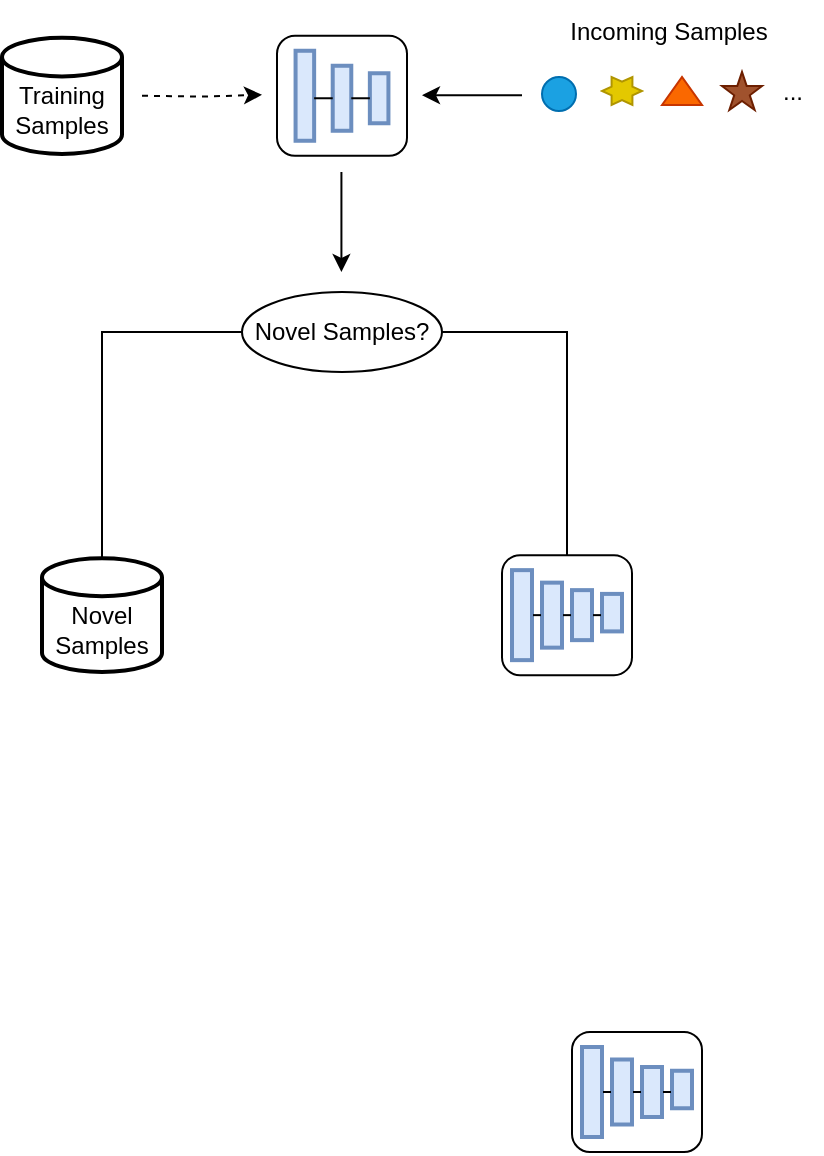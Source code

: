 <mxfile version="24.2.5" type="github">
  <diagram name="Page-1" id="2YBvvXClWsGukQMizWep">
    <mxGraphModel dx="600" dy="303" grid="1" gridSize="10" guides="1" tooltips="1" connect="1" arrows="1" fold="1" page="1" pageScale="1" pageWidth="850" pageHeight="1100" math="0" shadow="0">
      <root>
        <mxCell id="0" />
        <mxCell id="1" parent="0" />
        <mxCell id="O35hqQ3dhwwcrDAdRLHy-16" value="" style="group;rotation=90;" vertex="1" connectable="0" parent="1">
          <mxGeometry x="267.5" y="71.88" width="65" height="60" as="geometry" />
        </mxCell>
        <mxCell id="O35hqQ3dhwwcrDAdRLHy-17" value="" style="rounded=1;whiteSpace=wrap;html=1;movable=1;resizable=1;rotatable=1;deletable=1;editable=1;locked=0;connectable=1;" vertex="1" parent="O35hqQ3dhwwcrDAdRLHy-16">
          <mxGeometry width="65" height="60" as="geometry" />
        </mxCell>
        <mxCell id="O35hqQ3dhwwcrDAdRLHy-18" value="" style="html=1;points=[[0,0,0,0,5],[0,1,0,0,-5],[1,0,0,0,5],[1,1,0,0,-5]];perimeter=orthogonalPerimeter;outlineConnect=0;targetShapes=umlLifeline;portConstraint=eastwest;newEdgeStyle={&quot;curved&quot;:0,&quot;rounded&quot;:0};fillColor=#dae8fc;strokeColor=#6c8ebf;strokeWidth=2;" vertex="1" parent="O35hqQ3dhwwcrDAdRLHy-16">
          <mxGeometry x="9.286" y="7.5" width="9.286" height="45" as="geometry" />
        </mxCell>
        <mxCell id="O35hqQ3dhwwcrDAdRLHy-19" value="" style="html=1;points=[[0,0,0,0,5],[0,1,0,0,-5],[1,0,0,0,5],[1,1,0,0,-5]];perimeter=orthogonalPerimeter;outlineConnect=0;targetShapes=umlLifeline;portConstraint=eastwest;newEdgeStyle={&quot;curved&quot;:0,&quot;rounded&quot;:0};fillColor=#dae8fc;strokeColor=#6c8ebf;strokeWidth=2;" vertex="1" parent="O35hqQ3dhwwcrDAdRLHy-16">
          <mxGeometry x="27.857" y="15" width="9.286" height="32.5" as="geometry" />
        </mxCell>
        <mxCell id="O35hqQ3dhwwcrDAdRLHy-20" value="" style="html=1;points=[[0,0,0,0,5],[0,1,0,0,-5],[1,0,0,0,5],[1,1,0,0,-5]];perimeter=orthogonalPerimeter;outlineConnect=0;targetShapes=umlLifeline;portConstraint=eastwest;newEdgeStyle={&quot;curved&quot;:0,&quot;rounded&quot;:0};fillColor=#dae8fc;strokeColor=#6c8ebf;strokeWidth=2;" vertex="1" parent="O35hqQ3dhwwcrDAdRLHy-16">
          <mxGeometry x="46.429" y="18.75" width="9.286" height="25" as="geometry" />
        </mxCell>
        <mxCell id="O35hqQ3dhwwcrDAdRLHy-21" value="" style="line;strokeWidth=1;rotatable=0;dashed=0;labelPosition=right;align=left;verticalAlign=middle;spacingTop=0;spacingLeft=6;points=[];portConstraint=eastwest;" vertex="1" parent="O35hqQ3dhwwcrDAdRLHy-16">
          <mxGeometry x="18.571" y="26.25" width="9.286" height="10" as="geometry" />
        </mxCell>
        <mxCell id="O35hqQ3dhwwcrDAdRLHy-22" value="" style="line;strokeWidth=1;rotatable=0;dashed=0;labelPosition=right;align=left;verticalAlign=middle;spacingTop=0;spacingLeft=6;points=[];portConstraint=eastwest;" vertex="1" parent="O35hqQ3dhwwcrDAdRLHy-16">
          <mxGeometry x="37.143" y="26.25" width="9.286" height="10" as="geometry" />
        </mxCell>
        <mxCell id="O35hqQ3dhwwcrDAdRLHy-62" value="&lt;div&gt;&lt;br&gt;&lt;/div&gt;Novel Samples" style="strokeWidth=2;html=1;shape=mxgraph.flowchart.database;whiteSpace=wrap;" vertex="1" parent="1">
          <mxGeometry x="150" y="333.13" width="60" height="56.87" as="geometry" />
        </mxCell>
        <mxCell id="O35hqQ3dhwwcrDAdRLHy-78" style="edgeStyle=orthogonalEdgeStyle;rounded=0;orthogonalLoop=1;jettySize=auto;html=1;dashed=1;targetPerimeterSpacing=0;" edge="1" parent="1">
          <mxGeometry relative="1" as="geometry">
            <mxPoint x="260" y="101.415" as="targetPoint" />
            <mxPoint x="200" y="101.85" as="sourcePoint" />
          </mxGeometry>
        </mxCell>
        <mxCell id="O35hqQ3dhwwcrDAdRLHy-71" value="&lt;div&gt;&lt;br&gt;&lt;/div&gt;Training Samples&lt;div&gt;&lt;/div&gt;&lt;div&gt;&lt;/div&gt;" style="strokeWidth=2;html=1;shape=mxgraph.flowchart.database;whiteSpace=wrap;" vertex="1" parent="1">
          <mxGeometry x="130" y="72.82" width="60" height="58.12" as="geometry" />
        </mxCell>
        <mxCell id="O35hqQ3dhwwcrDAdRLHy-72" value="" style="group" vertex="1" connectable="0" parent="1">
          <mxGeometry x="400" y="90" width="110" height="19.5" as="geometry" />
        </mxCell>
        <mxCell id="O35hqQ3dhwwcrDAdRLHy-63" value="" style="verticalLabelPosition=bottom;verticalAlign=top;html=1;shape=mxgraph.basic.6_point_star;aspect=fixed;fillColor=#e3c800;fontColor=#000000;strokeColor=#B09500;" vertex="1" parent="O35hqQ3dhwwcrDAdRLHy-72">
          <mxGeometry x="30" y="2.5" width="20" height="14" as="geometry" />
        </mxCell>
        <mxCell id="O35hqQ3dhwwcrDAdRLHy-66" value="" style="verticalLabelPosition=bottom;verticalAlign=top;html=1;shape=mxgraph.basic.star;aspect=fixed;fillColor=#a0522d;fontColor=#ffffff;strokeColor=#6D1F00;" vertex="1" parent="O35hqQ3dhwwcrDAdRLHy-72">
          <mxGeometry x="90" width="20" height="19" as="geometry" />
        </mxCell>
        <mxCell id="O35hqQ3dhwwcrDAdRLHy-67" value="" style="verticalLabelPosition=bottom;verticalAlign=top;html=1;shape=mxgraph.basic.acute_triangle;dx=0.5;aspect=fixed;fillColor=#fa6800;fontColor=#000000;strokeColor=#C73500;" vertex="1" parent="O35hqQ3dhwwcrDAdRLHy-72">
          <mxGeometry x="60" y="2.5" width="20" height="14" as="geometry" />
        </mxCell>
        <mxCell id="O35hqQ3dhwwcrDAdRLHy-70" value="" style="strokeWidth=1;html=1;shape=mxgraph.flowchart.start_2;whiteSpace=wrap;aspect=fixed;fillColor=#1ba1e2;strokeColor=#006EAF;fontColor=#ffffff;" vertex="1" parent="O35hqQ3dhwwcrDAdRLHy-72">
          <mxGeometry y="2.5" width="17" height="17" as="geometry" />
        </mxCell>
        <mxCell id="O35hqQ3dhwwcrDAdRLHy-76" value="Incoming Samples" style="text;html=1;align=center;verticalAlign=middle;resizable=0;points=[];autosize=1;strokeColor=none;fillColor=none;" vertex="1" parent="1">
          <mxGeometry x="402.5" y="54.75" width="120" height="30" as="geometry" />
        </mxCell>
        <mxCell id="O35hqQ3dhwwcrDAdRLHy-77" value="..." style="text;html=1;align=center;verticalAlign=middle;resizable=0;points=[];autosize=1;strokeColor=none;fillColor=none;" vertex="1" parent="1">
          <mxGeometry x="510" y="84.75" width="30" height="30" as="geometry" />
        </mxCell>
        <mxCell id="O35hqQ3dhwwcrDAdRLHy-82" value="" style="endArrow=classic;html=1;rounded=0;" edge="1" parent="1">
          <mxGeometry width="50" height="50" relative="1" as="geometry">
            <mxPoint x="390" y="101.59" as="sourcePoint" />
            <mxPoint x="340" y="101.59" as="targetPoint" />
          </mxGeometry>
        </mxCell>
        <mxCell id="O35hqQ3dhwwcrDAdRLHy-83" value="" style="endArrow=classic;html=1;rounded=0;" edge="1" parent="1">
          <mxGeometry width="50" height="50" relative="1" as="geometry">
            <mxPoint x="299.71" y="140" as="sourcePoint" />
            <mxPoint x="299.71" y="190" as="targetPoint" />
          </mxGeometry>
        </mxCell>
        <mxCell id="O35hqQ3dhwwcrDAdRLHy-116" style="edgeStyle=orthogonalEdgeStyle;rounded=0;orthogonalLoop=1;jettySize=auto;html=1;startArrow=none;endArrow=none;segment=10;sourcePerimeterSpacing=0;targetPerimeterSpacing=0;entryX=0.5;entryY=0;entryDx=0;entryDy=0;" edge="1" parent="1" source="O35hqQ3dhwwcrDAdRLHy-84" target="O35hqQ3dhwwcrDAdRLHy-108">
          <mxGeometry relative="1" as="geometry" />
        </mxCell>
        <mxCell id="O35hqQ3dhwwcrDAdRLHy-84" value="Novel Samples?" style="ellipse;whiteSpace=wrap;html=1;align=center;newEdgeStyle={&quot;edgeStyle&quot;:&quot;entityRelationEdgeStyle&quot;,&quot;startArrow&quot;:&quot;none&quot;,&quot;endArrow&quot;:&quot;none&quot;,&quot;segment&quot;:10,&quot;curved&quot;:1,&quot;sourcePerimeterSpacing&quot;:0,&quot;targetPerimeterSpacing&quot;:0};treeFolding=1;treeMoving=1;" vertex="1" parent="1">
          <mxGeometry x="250" y="200" width="100" height="40" as="geometry" />
        </mxCell>
        <mxCell id="O35hqQ3dhwwcrDAdRLHy-87" style="edgeStyle=orthogonalEdgeStyle;rounded=0;orthogonalLoop=1;jettySize=auto;html=1;startArrow=none;endArrow=none;segment=10;sourcePerimeterSpacing=0;targetPerimeterSpacing=0;entryX=0.5;entryY=0;entryDx=0;entryDy=0;entryPerimeter=0;" edge="1" parent="1" source="O35hqQ3dhwwcrDAdRLHy-84" target="O35hqQ3dhwwcrDAdRLHy-62">
          <mxGeometry relative="1" as="geometry" />
        </mxCell>
        <mxCell id="O35hqQ3dhwwcrDAdRLHy-97" value="" style="rounded=1;whiteSpace=wrap;html=1;movable=1;resizable=1;rotatable=1;deletable=1;editable=1;locked=0;connectable=1;container=0;" vertex="1" parent="1">
          <mxGeometry x="415" y="570" width="65" height="60" as="geometry" />
        </mxCell>
        <mxCell id="O35hqQ3dhwwcrDAdRLHy-98" value="" style="html=1;points=[[0,0,0,0,5],[0,1,0,0,-5],[1,0,0,0,5],[1,1,0,0,-5]];perimeter=orthogonalPerimeter;outlineConnect=0;targetShapes=umlLifeline;portConstraint=eastwest;newEdgeStyle={&quot;curved&quot;:0,&quot;rounded&quot;:0};fillColor=#dae8fc;strokeColor=#6c8ebf;strokeWidth=2;container=0;" vertex="1" parent="1">
          <mxGeometry x="420" y="577.5" width="10" height="45" as="geometry" />
        </mxCell>
        <mxCell id="O35hqQ3dhwwcrDAdRLHy-99" value="" style="html=1;points=[[0,0,0,0,5],[0,1,0,0,-5],[1,0,0,0,5],[1,1,0,0,-5]];perimeter=orthogonalPerimeter;outlineConnect=0;targetShapes=umlLifeline;portConstraint=eastwest;newEdgeStyle={&quot;curved&quot;:0,&quot;rounded&quot;:0};fillColor=#dae8fc;strokeColor=#6c8ebf;strokeWidth=2;container=0;" vertex="1" parent="1">
          <mxGeometry x="435" y="583.75" width="10" height="32.5" as="geometry" />
        </mxCell>
        <mxCell id="O35hqQ3dhwwcrDAdRLHy-100" value="" style="html=1;points=[[0,0,0,0,5],[0,1,0,0,-5],[1,0,0,0,5],[1,1,0,0,-5]];perimeter=orthogonalPerimeter;outlineConnect=0;targetShapes=umlLifeline;portConstraint=eastwest;newEdgeStyle={&quot;curved&quot;:0,&quot;rounded&quot;:0};fillColor=#dae8fc;strokeColor=#6c8ebf;strokeWidth=2;container=0;" vertex="1" parent="1">
          <mxGeometry x="450" y="587.5" width="10" height="25" as="geometry" />
        </mxCell>
        <mxCell id="O35hqQ3dhwwcrDAdRLHy-101" value="" style="html=1;points=[[0,0,0,0,5],[0,1,0,0,-5],[1,0,0,0,5],[1,1,0,0,-5]];perimeter=orthogonalPerimeter;outlineConnect=0;targetShapes=umlLifeline;portConstraint=eastwest;newEdgeStyle={&quot;curved&quot;:0,&quot;rounded&quot;:0};fillColor=#dae8fc;strokeColor=#6c8ebf;strokeWidth=2;container=0;" vertex="1" parent="1">
          <mxGeometry x="465" y="589.38" width="10" height="18.75" as="geometry" />
        </mxCell>
        <mxCell id="O35hqQ3dhwwcrDAdRLHy-102" value="" style="line;strokeWidth=1;fillColor=none;align=left;verticalAlign=middle;spacingTop=-1;spacingLeft=3;spacingRight=3;rotatable=0;labelPosition=right;points=[];portConstraint=eastwest;strokeColor=inherit;" vertex="1" parent="1">
          <mxGeometry x="430.5" y="596" width="4" height="8" as="geometry" />
        </mxCell>
        <mxCell id="O35hqQ3dhwwcrDAdRLHy-103" value="" style="line;strokeWidth=1;fillColor=none;align=left;verticalAlign=middle;spacingTop=-1;spacingLeft=3;spacingRight=3;rotatable=0;labelPosition=right;points=[];portConstraint=eastwest;strokeColor=inherit;" vertex="1" parent="1">
          <mxGeometry x="445.5" y="596" width="4" height="8" as="geometry" />
        </mxCell>
        <mxCell id="O35hqQ3dhwwcrDAdRLHy-104" value="" style="line;strokeWidth=1;fillColor=none;align=left;verticalAlign=middle;spacingTop=-1;spacingLeft=3;spacingRight=3;rotatable=0;labelPosition=right;points=[];portConstraint=eastwest;strokeColor=inherit;" vertex="1" parent="1">
          <mxGeometry x="460.5" y="596" width="4" height="8" as="geometry" />
        </mxCell>
        <mxCell id="O35hqQ3dhwwcrDAdRLHy-108" value="" style="rounded=1;whiteSpace=wrap;html=1;movable=1;resizable=1;rotatable=1;deletable=1;editable=1;locked=0;connectable=1;container=0;" vertex="1" parent="1">
          <mxGeometry x="380" y="331.57" width="65" height="60" as="geometry" />
        </mxCell>
        <mxCell id="O35hqQ3dhwwcrDAdRLHy-109" value="" style="html=1;points=[[0,0,0,0,5],[0,1,0,0,-5],[1,0,0,0,5],[1,1,0,0,-5]];perimeter=orthogonalPerimeter;outlineConnect=0;targetShapes=umlLifeline;portConstraint=eastwest;newEdgeStyle={&quot;curved&quot;:0,&quot;rounded&quot;:0};fillColor=#dae8fc;strokeColor=#6c8ebf;strokeWidth=2;container=0;" vertex="1" parent="1">
          <mxGeometry x="385" y="339.07" width="10" height="45" as="geometry" />
        </mxCell>
        <mxCell id="O35hqQ3dhwwcrDAdRLHy-110" value="" style="html=1;points=[[0,0,0,0,5],[0,1,0,0,-5],[1,0,0,0,5],[1,1,0,0,-5]];perimeter=orthogonalPerimeter;outlineConnect=0;targetShapes=umlLifeline;portConstraint=eastwest;newEdgeStyle={&quot;curved&quot;:0,&quot;rounded&quot;:0};fillColor=#dae8fc;strokeColor=#6c8ebf;strokeWidth=2;container=0;" vertex="1" parent="1">
          <mxGeometry x="400" y="345.32" width="10" height="32.5" as="geometry" />
        </mxCell>
        <mxCell id="O35hqQ3dhwwcrDAdRLHy-111" value="" style="html=1;points=[[0,0,0,0,5],[0,1,0,0,-5],[1,0,0,0,5],[1,1,0,0,-5]];perimeter=orthogonalPerimeter;outlineConnect=0;targetShapes=umlLifeline;portConstraint=eastwest;newEdgeStyle={&quot;curved&quot;:0,&quot;rounded&quot;:0};fillColor=#dae8fc;strokeColor=#6c8ebf;strokeWidth=2;container=0;" vertex="1" parent="1">
          <mxGeometry x="415" y="349.07" width="10" height="25" as="geometry" />
        </mxCell>
        <mxCell id="O35hqQ3dhwwcrDAdRLHy-112" value="" style="html=1;points=[[0,0,0,0,5],[0,1,0,0,-5],[1,0,0,0,5],[1,1,0,0,-5]];perimeter=orthogonalPerimeter;outlineConnect=0;targetShapes=umlLifeline;portConstraint=eastwest;newEdgeStyle={&quot;curved&quot;:0,&quot;rounded&quot;:0};fillColor=#dae8fc;strokeColor=#6c8ebf;strokeWidth=2;container=0;" vertex="1" parent="1">
          <mxGeometry x="430" y="350.95" width="10" height="18.75" as="geometry" />
        </mxCell>
        <mxCell id="O35hqQ3dhwwcrDAdRLHy-113" value="" style="line;strokeWidth=1;fillColor=none;align=left;verticalAlign=middle;spacingTop=-1;spacingLeft=3;spacingRight=3;rotatable=0;labelPosition=right;points=[];portConstraint=eastwest;strokeColor=inherit;" vertex="1" parent="1">
          <mxGeometry x="395.5" y="357.57" width="4" height="8" as="geometry" />
        </mxCell>
        <mxCell id="O35hqQ3dhwwcrDAdRLHy-114" value="" style="line;strokeWidth=1;fillColor=none;align=left;verticalAlign=middle;spacingTop=-1;spacingLeft=3;spacingRight=3;rotatable=0;labelPosition=right;points=[];portConstraint=eastwest;strokeColor=inherit;" vertex="1" parent="1">
          <mxGeometry x="410.5" y="357.57" width="4" height="8" as="geometry" />
        </mxCell>
        <mxCell id="O35hqQ3dhwwcrDAdRLHy-115" value="" style="line;strokeWidth=1;fillColor=none;align=left;verticalAlign=middle;spacingTop=-1;spacingLeft=3;spacingRight=3;rotatable=0;labelPosition=right;points=[];portConstraint=eastwest;strokeColor=inherit;" vertex="1" parent="1">
          <mxGeometry x="425.5" y="357.57" width="4" height="8" as="geometry" />
        </mxCell>
      </root>
    </mxGraphModel>
  </diagram>
</mxfile>
